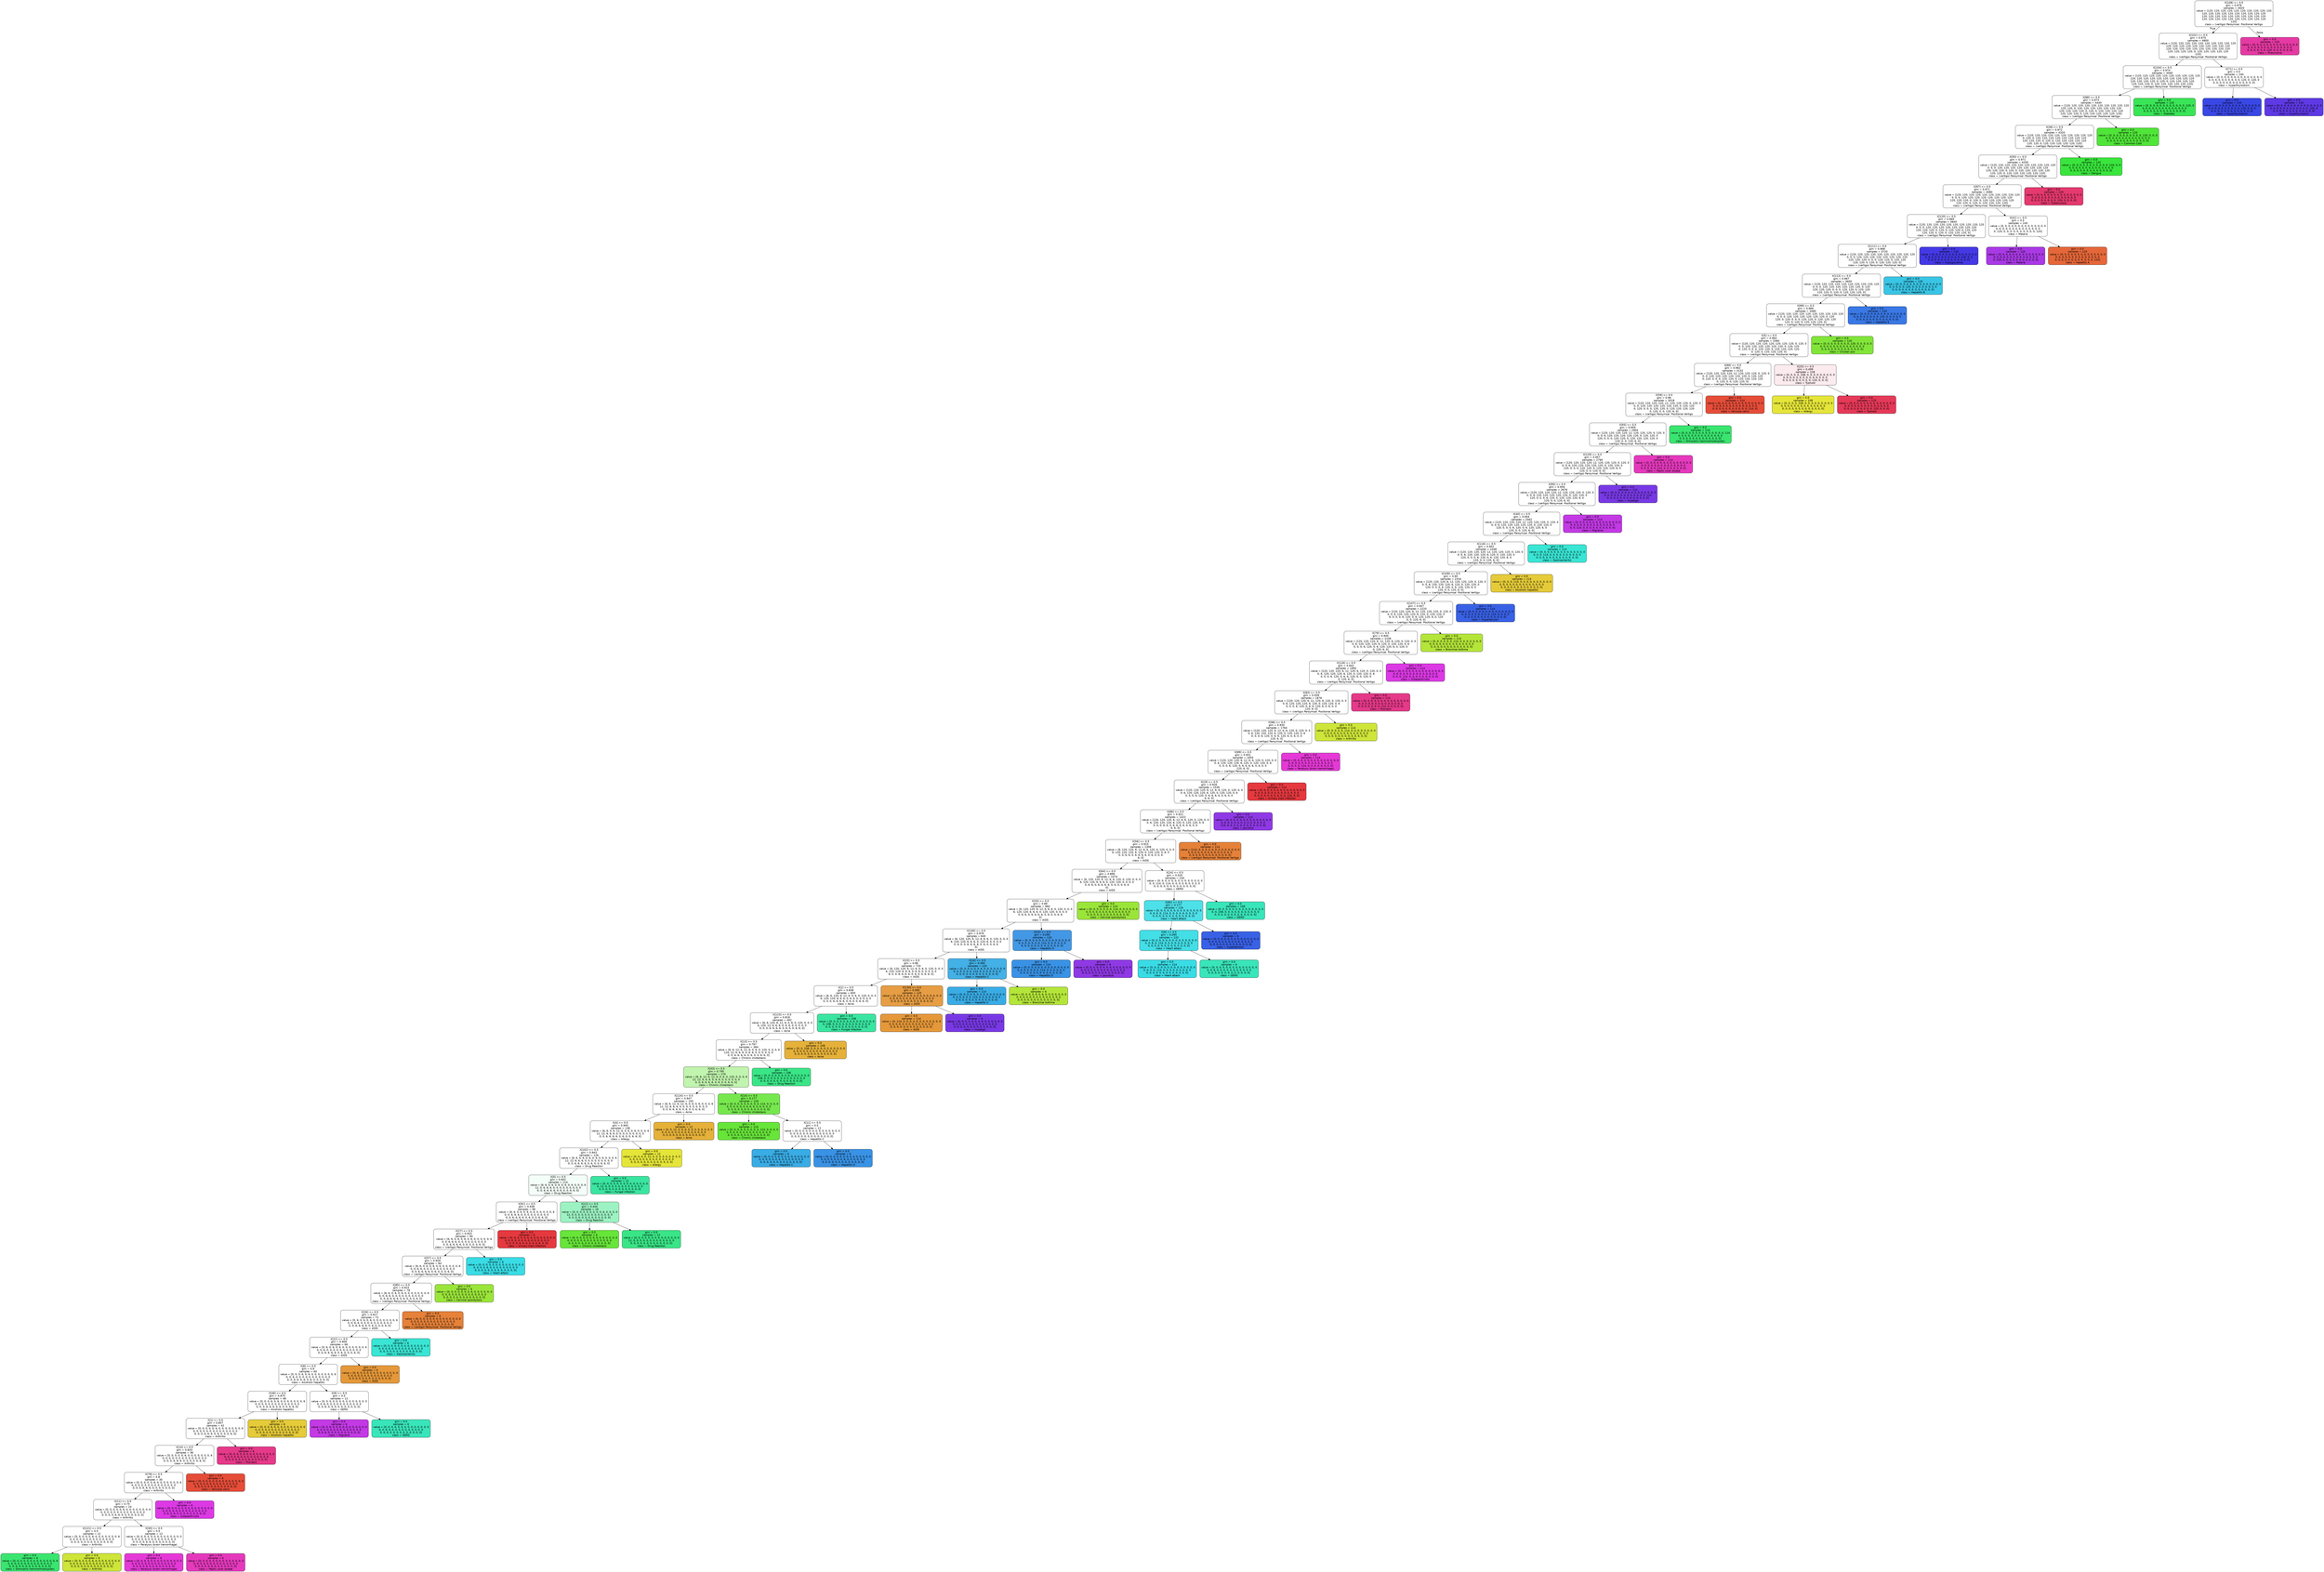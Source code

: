 digraph Tree {
node [shape=box, style="filled, rounded", color="black", fontname=helvetica] ;
edge [fontname=helvetica] ;
0 [label="X[108] <= 0.5\ngini = 0.976\nsamples = 4920\nvalue = [120, 120, 120, 120, 120, 120, 120, 120, 120, 120\n120, 120, 120, 120, 120, 120, 120, 120, 120, 120\n120, 120, 120, 120, 120, 120, 120, 120, 120, 120\n120, 120, 120, 120, 120, 120, 120, 120, 120, 120\n120]\nclass = (vertigo) Paroymsal  Positional Vertigo", fillcolor="#ffffff"] ;
1 [label="X[101] <= 0.5\ngini = 0.975\nsamples = 4800\nvalue = [120, 120, 120, 120, 120, 120, 120, 120, 120, 120\n120, 120, 120, 120, 120, 120, 120, 120, 120, 120\n120, 120, 120, 120, 120, 120, 120, 120, 120, 120\n120, 120, 120, 120, 0, 120, 120, 120, 120, 120\n120]\nclass = (vertigo) Paroymsal  Positional Vertigo", fillcolor="#ffffff"] ;
0 -> 1 [labeldistance=2.5, labelangle=45, headlabel="True"] ;
2 [label="X[104] <= 0.5\ngini = 0.974\nsamples = 4560\nvalue = [120, 120, 120, 120, 120, 120, 120, 120, 120, 120\n120, 120, 120, 120, 120, 120, 120, 120, 120, 120\n120, 120, 120, 120, 0, 120, 0, 120, 120, 120, 120\n120, 120, 120, 0, 120, 120, 120, 120, 120, 120]\nclass = (vertigo) Paroymsal  Positional Vertigo", fillcolor="#ffffff"] ;
1 -> 2 ;
3 [label="X[88] <= 0.5\ngini = 0.973\nsamples = 4440\nvalue = [120, 120, 120, 120, 120, 120, 120, 120, 120, 120\n120, 120, 0, 120, 120, 120, 120, 120, 120, 120\n120, 120, 120, 120, 0, 120, 0, 120, 120, 120, 120\n120, 120, 120, 0, 120, 120, 120, 120, 120, 120]\nclass = (vertigo) Paroymsal  Positional Vertigo", fillcolor="#ffffff"] ;
2 -> 3 ;
4 [label="X[36] <= 0.5\ngini = 0.972\nsamples = 4320\nvalue = [120, 120, 120, 120, 120, 120, 120, 120, 120, 120\n0, 120, 0, 120, 120, 120, 120, 120, 120, 120, 120\n120, 120, 120, 0, 120, 0, 120, 120, 120, 120, 120\n120, 120, 0, 120, 120, 120, 120, 120, 120]\nclass = (vertigo) Paroymsal  Positional Vertigo", fillcolor="#ffffff"] ;
3 -> 4 ;
5 [label="X[50] <= 0.5\ngini = 0.971\nsamples = 4200\nvalue = [120, 120, 120, 120, 120, 120, 120, 120, 120, 120\n0, 0, 0, 120, 120, 120, 120, 120, 120, 120, 120\n120, 120, 120, 0, 120, 0, 120, 120, 120, 120, 120\n120, 120, 0, 120, 120, 120, 120, 120, 120]\nclass = (vertigo) Paroymsal  Positional Vertigo", fillcolor="#ffffff"] ;
4 -> 5 ;
6 [label="X[97] <= 0.5\ngini = 0.971\nsamples = 4080\nvalue = [120, 120, 120, 120, 120, 120, 120, 120, 120, 120\n0, 0, 0, 120, 120, 120, 120, 120, 120, 120, 120\n120, 120, 120, 0, 120, 0, 120, 120, 120, 120, 120\n120, 120, 0, 120, 0, 120, 120, 120, 120]\nclass = (vertigo) Paroymsal  Positional Vertigo", fillcolor="#ffffff"] ;
5 -> 6 ;
7 [label="X[120] <= 0.5\ngini = 0.969\nsamples = 3840\nvalue = [120, 120, 120, 120, 120, 120, 120, 120, 120, 120\n0, 0, 0, 120, 120, 120, 120, 120, 120, 120, 120\n120, 120, 120, 0, 120, 0, 120, 120, 0, 120, 120\n120, 120, 0, 120, 0, 120, 120, 120, 0]\nclass = (vertigo) Paroymsal  Positional Vertigo", fillcolor="#ffffff"] ;
6 -> 7 ;
8 [label="X[111] <= 0.5\ngini = 0.968\nsamples = 3720\nvalue = [120, 120, 120, 120, 120, 120, 120, 120, 120, 120\n0, 0, 0, 120, 120, 120, 120, 120, 120, 120, 120\n120, 120, 120, 0, 0, 0, 120, 120, 0, 120, 120\n120, 120, 0, 120, 0, 120, 120, 120, 0]\nclass = (vertigo) Paroymsal  Positional Vertigo", fillcolor="#ffffff"] ;
7 -> 8 ;
9 [label="X[113] <= 0.5\ngini = 0.967\nsamples = 3600\nvalue = [120, 120, 120, 120, 120, 120, 120, 120, 120, 120\n0, 0, 0, 120, 120, 120, 120, 120, 120, 0, 120\n120, 120, 120, 0, 0, 0, 120, 120, 0, 120, 120\n120, 120, 0, 120, 0, 120, 120, 120, 0]\nclass = (vertigo) Paroymsal  Positional Vertigo", fillcolor="#ffffff"] ;
8 -> 9 ;
10 [label="X[99] <= 0.5\ngini = 0.966\nsamples = 3480\nvalue = [120, 120, 120, 120, 120, 120, 120, 120, 120, 120\n0, 0, 0, 120, 120, 120, 120, 120, 120, 0, 120\n120, 0, 120, 0, 0, 0, 120, 120, 0, 120, 120, 120\n120, 0, 120, 0, 120, 120, 120, 0]\nclass = (vertigo) Paroymsal  Positional Vertigo", fillcolor="#ffffff"] ;
9 -> 10 ;
11 [label="X[5] <= 0.5\ngini = 0.964\nsamples = 3360\nvalue = [120, 120, 120, 120, 120, 120, 120, 120, 0, 120, 0\n0, 0, 120, 120, 120, 120, 120, 120, 0, 120, 120\n0, 120, 0, 0, 0, 120, 120, 0, 120, 120, 120, 120\n0, 120, 0, 120, 120, 120, 0]\nclass = (vertigo) Paroymsal  Positional Vertigo", fillcolor="#ffffff"] ;
10 -> 11 ;
12 [label="X[66] <= 0.5\ngini = 0.962\nsamples = 3132\nvalue = [120, 120, 120, 120, 12, 120, 120, 120, 0, 120, 0\n0, 0, 120, 120, 120, 120, 120, 120, 0, 120, 120\n0, 120, 0, 0, 0, 120, 120, 0, 120, 120, 120, 120\n0, 120, 0, 0, 120, 120, 0]\nclass = (vertigo) Paroymsal  Positional Vertigo", fillcolor="#ffffff"] ;
11 -> 12 ;
13 [label="X[59] <= 0.5\ngini = 0.96\nsamples = 3018\nvalue = [120, 120, 120, 120, 12, 120, 120, 120, 0, 120, 0\n0, 0, 120, 120, 120, 120, 120, 120, 0, 120, 120\n0, 120, 0, 0, 0, 120, 120, 0, 120, 120, 120, 120\n0, 120, 0, 0, 120, 6, 0]\nclass = (vertigo) Paroymsal  Positional Vertigo", fillcolor="#ffffff"] ;
12 -> 13 ;
14 [label="X[93] <= 0.5\ngini = 0.959\nsamples = 2904\nvalue = [120, 120, 120, 120, 12, 120, 120, 120, 0, 120, 0\n0, 0, 6, 120, 120, 120, 120, 120, 0, 120, 120, 0\n120, 0, 0, 0, 120, 120, 0, 120, 120, 120, 120, 0\n120, 0, 0, 120, 6, 0]\nclass = (vertigo) Paroymsal  Positional Vertigo", fillcolor="#ffffff"] ;
13 -> 14 ;
15 [label="X[129] <= 0.5\ngini = 0.957\nsamples = 2790\nvalue = [120, 120, 120, 120, 12, 120, 120, 120, 0, 120, 0\n0, 0, 6, 120, 120, 120, 120, 120, 0, 120, 120, 0\n120, 0, 0, 0, 120, 120, 0, 120, 120, 120, 6, 0\n120, 0, 0, 120, 6, 0]\nclass = (vertigo) Paroymsal  Positional Vertigo", fillcolor="#ffffff"] ;
14 -> 15 ;
16 [label="X[95] <= 0.5\ngini = 0.956\nsamples = 2676\nvalue = [120, 120, 120, 120, 12, 120, 120, 120, 0, 120, 0\n0, 0, 6, 120, 120, 120, 120, 120, 0, 120, 120, 0\n120, 0, 0, 0, 6, 120, 0, 120, 120, 120, 6, 0\n120, 0, 0, 120, 6, 0]\nclass = (vertigo) Paroymsal  Positional Vertigo", fillcolor="#ffffff"] ;
15 -> 16 ;
17 [label="X[40] <= 0.5\ngini = 0.954\nsamples = 2562\nvalue = [120, 120, 120, 120, 12, 120, 120, 120, 0, 120, 0\n0, 0, 6, 120, 120, 120, 120, 120, 0, 120, 120, 0\n120, 0, 0, 0, 6, 120, 0, 6, 120, 120, 6, 0\n120, 0, 0, 120, 6, 0]\nclass = (vertigo) Paroymsal  Positional Vertigo", fillcolor="#ffffff"] ;
16 -> 17 ;
18 [label="X[116] <= 0.5\ngini = 0.952\nsamples = 2448\nvalue = [120, 120, 120, 120, 12, 120, 120, 120, 0, 120, 0\n0, 0, 6, 120, 120, 120, 6, 120, 0, 120, 120, 0\n120, 0, 0, 0, 6, 120, 0, 6, 120, 120, 6, 0\n120, 0, 0, 120, 6, 0]\nclass = (vertigo) Paroymsal  Positional Vertigo", fillcolor="#ffffff"] ;
17 -> 18 ;
19 [label="X[109] <= 0.5\ngini = 0.95\nsamples = 2334\nvalue = [120, 120, 120, 6, 12, 120, 120, 120, 0, 120, 0\n0, 0, 6, 120, 120, 120, 6, 120, 0, 120, 120, 0\n120, 0, 0, 0, 6, 120, 0, 6, 120, 120, 6, 0\n120, 0, 0, 120, 6, 0]\nclass = (vertigo) Paroymsal  Positional Vertigo", fillcolor="#ffffff"] ;
18 -> 19 ;
20 [label="X[107] <= 0.5\ngini = 0.947\nsamples = 2220\nvalue = [120, 120, 120, 6, 12, 120, 120, 120, 0, 120, 0\n0, 0, 6, 120, 120, 120, 6, 120, 0, 120, 120, 0\n6, 0, 0, 0, 6, 120, 0, 6, 120, 120, 6, 0, 120\n0, 0, 120, 6, 0]\nclass = (vertigo) Paroymsal  Positional Vertigo", fillcolor="#ffffff"] ;
19 -> 20 ;
21 [label="X[79] <= 0.5\ngini = 0.945\nsamples = 2106\nvalue = [120, 120, 120, 6, 12, 120, 6, 120, 0, 120, 0, 0\n0, 6, 120, 120, 120, 6, 120, 0, 120, 120, 0, 6\n0, 0, 0, 6, 120, 0, 6, 120, 120, 6, 0, 120, 0\n0, 120, 6, 0]\nclass = (vertigo) Paroymsal  Positional Vertigo", fillcolor="#ffffff"] ;
20 -> 21 ;
22 [label="X[126] <= 0.5\ngini = 0.942\nsamples = 1992\nvalue = [120, 120, 120, 6, 12, 120, 6, 120, 0, 120, 0, 0\n0, 6, 120, 120, 120, 6, 120, 0, 120, 120, 0, 6\n0, 0, 0, 6, 120, 0, 6, 6, 120, 6, 0, 120, 0\n0, 120, 6, 0]\nclass = (vertigo) Paroymsal  Positional Vertigo", fillcolor="#ffffff"] ;
21 -> 22 ;
23 [label="X[83] <= 0.5\ngini = 0.939\nsamples = 1878\nvalue = [120, 120, 120, 6, 12, 120, 6, 120, 0, 120, 0, 0\n0, 6, 120, 120, 120, 6, 120, 0, 120, 120, 0, 6\n0, 0, 0, 6, 120, 0, 6, 6, 120, 6, 0, 6, 0, 0\n120, 6, 0]\nclass = (vertigo) Paroymsal  Positional Vertigo", fillcolor="#ffffff"] ;
22 -> 23 ;
24 [label="X[98] <= 0.5\ngini = 0.935\nsamples = 1764\nvalue = [120, 120, 120, 6, 12, 6, 6, 120, 0, 120, 0, 0\n0, 6, 120, 120, 120, 6, 120, 0, 120, 120, 0, 6\n0, 0, 0, 6, 120, 0, 6, 6, 120, 6, 0, 6, 0, 0\n120, 6, 0]\nclass = (vertigo) Paroymsal  Positional Vertigo", fillcolor="#ffffff"] ;
23 -> 24 ;
25 [label="X[89] <= 0.5\ngini = 0.931\nsamples = 1650\nvalue = [120, 120, 120, 6, 12, 6, 6, 120, 0, 120, 0, 0\n0, 6, 120, 120, 120, 6, 120, 0, 120, 120, 0, 6\n0, 0, 0, 6, 120, 0, 6, 6, 6, 6, 0, 6, 0, 0\n120, 6, 0]\nclass = (vertigo) Paroymsal  Positional Vertigo", fillcolor="#ffffff"] ;
24 -> 25 ;
26 [label="X[19] <= 0.5\ngini = 0.926\nsamples = 1536\nvalue = [120, 120, 120, 6, 12, 6, 6, 120, 0, 120, 0, 0\n0, 6, 120, 120, 120, 6, 120, 0, 120, 120, 0, 6\n0, 0, 0, 6, 120, 0, 6, 6, 6, 6, 0, 6, 0, 0\n6, 6, 0]\nclass = (vertigo) Paroymsal  Positional Vertigo", fillcolor="#ffffff"] ;
25 -> 26 ;
27 [label="X[86] <= 0.5\ngini = 0.921\nsamples = 1422\nvalue = [120, 120, 120, 6, 12, 6, 6, 120, 0, 120, 0, 0\n0, 6, 120, 120, 120, 6, 120, 0, 120, 120, 0, 6\n0, 0, 0, 6, 6, 0, 6, 6, 6, 6, 0, 6, 0, 0\n6, 6, 0]\nclass = (vertigo) Paroymsal  Positional Vertigo", fillcolor="#ffffff"] ;
26 -> 27 ;
28 [label="X[56] <= 0.5\ngini = 0.915\nsamples = 1308\nvalue = [6, 120, 120, 6, 12, 6, 6, 120, 0, 120, 0, 0, 0\n6, 120, 120, 120, 6, 120, 0, 120, 120, 0, 6, 0\n0, 0, 6, 6, 0, 6, 6, 6, 6, 0, 6, 0, 0, 6\n6, 0]\nclass = AIDS", fillcolor="#ffffff"] ;
27 -> 28 ;
29 [label="X[64] <= 0.5\ngini = 0.899\nsamples = 1074\nvalue = [6, 120, 120, 6, 12, 6, 6, 120, 0, 120, 0, 0, 0\n6, 120, 120, 6, 6, 6, 0, 120, 120, 0, 0, 0, 0\n0, 6, 6, 0, 6, 6, 6, 6, 0, 6, 0, 0, 6, 6\n0]\nclass = AIDS", fillcolor="#ffffff"] ;
28 -> 29 ;
30 [label="X[33] <= 0.5\ngini = 0.89\nsamples = 960\nvalue = [6, 120, 120, 6, 12, 6, 6, 6, 0, 120, 0, 0, 0\n6, 120, 120, 6, 6, 6, 0, 120, 120, 0, 0, 0, 0\n0, 6, 6, 0, 6, 6, 6, 6, 0, 6, 0, 0, 6, 6\n0]\nclass = AIDS", fillcolor="#ffffff"] ;
29 -> 30 ;
31 [label="X[106] <= 0.5\ngini = 0.876\nsamples = 840\nvalue = [6, 120, 120, 6, 12, 6, 6, 6, 0, 120, 0, 0, 0\n6, 120, 120, 6, 6, 6, 0, 120, 6, 0, 0, 0, 0\n0, 6, 0, 0, 6, 6, 6, 6, 0, 6, 0, 0, 6, 6\n0]\nclass = AIDS", fillcolor="#ffffff"] ;
30 -> 31 ;
32 [label="X[25] <= 0.5\ngini = 0.86\nsamples = 720\nvalue = [6, 120, 120, 6, 12, 6, 0, 6, 0, 120, 0, 0, 0\n6, 120, 120, 6, 6, 6, 0, 6, 6, 0, 0, 0, 0, 0\n6, 0, 0, 6, 6, 6, 6, 0, 6, 0, 0, 6, 6, 0]\nclass = AIDS", fillcolor="#ffffff"] ;
31 -> 32 ;
33 [label="X[2] <= 0.5\ngini = 0.838\nsamples = 600\nvalue = [6, 6, 120, 6, 12, 6, 0, 6, 0, 120, 0, 0, 0\n6, 120, 120, 6, 6, 6, 0, 6, 6, 0, 0, 0, 0, 0\n0, 0, 0, 6, 6, 6, 6, 0, 6, 0, 0, 6, 6, 0]\nclass = Acne", fillcolor="#ffffff"] ;
32 -> 33 ;
34 [label="X[123] <= 0.5\ngini = 0.818\nsamples = 492\nvalue = [6, 6, 120, 6, 12, 6, 0, 6, 0, 120, 0, 0, 0\n6, 120, 12, 6, 6, 6, 0, 6, 6, 0, 0, 0, 0, 0\n0, 0, 0, 6, 6, 6, 6, 0, 6, 0, 0, 6, 6, 0]\nclass = Acne", fillcolor="#ffffff"] ;
33 -> 34 ;
35 [label="X[13] <= 0.5\ngini = 0.797\nsamples = 384\nvalue = [6, 6, 12, 6, 12, 6, 0, 6, 0, 120, 0, 0, 0, 6\n120, 12, 6, 6, 6, 0, 6, 6, 0, 0, 0, 0, 0, 0\n0, 0, 6, 6, 6, 6, 0, 6, 0, 0, 6, 6, 0]\nclass = Chronic cholestasis", fillcolor="#ffffff"] ;
34 -> 35 ;
36 [label="X[43] <= 0.5\ngini = 0.795\nsamples = 276\nvalue = [6, 6, 12, 6, 12, 6, 0, 6, 0, 120, 0, 0, 0, 6\n12, 12, 6, 6, 6, 0, 6, 6, 0, 0, 0, 0, 0, 0\n0, 0, 6, 6, 6, 6, 0, 6, 0, 0, 6, 6, 0]\nclass = Chronic cholestasis", fillcolor="#c1f4ae"] ;
35 -> 36 ;
37 [label="X[124] <= 0.5\ngini = 0.947\nsamples = 150\nvalue = [6, 6, 12, 6, 12, 6, 0, 6, 0, 6, 0, 0, 0, 6\n12, 12, 6, 6, 6, 0, 0, 0, 0, 0, 0, 0, 0, 0\n0, 0, 6, 6, 6, 6, 0, 6, 0, 0, 6, 6, 0]\nclass = Acne", fillcolor="#ffffff"] ;
36 -> 37 ;
38 [label="X[4] <= 0.5\ngini = 0.945\nsamples = 138\nvalue = [6, 6, 0, 6, 12, 6, 0, 6, 0, 6, 0, 0, 0, 6\n12, 12, 6, 6, 6, 0, 0, 0, 0, 0, 0, 0, 0, 0\n0, 0, 6, 6, 6, 6, 0, 6, 0, 0, 6, 6, 0]\nclass = Allergy", fillcolor="#ffffff"] ;
37 -> 38 ;
39 [label="X[102] <= 0.5\ngini = 0.943\nsamples = 126\nvalue = [6, 6, 0, 6, 0, 6, 0, 6, 0, 6, 0, 0, 0, 6\n12, 12, 6, 6, 6, 0, 0, 0, 0, 0, 0, 0, 0, 0\n0, 0, 6, 6, 6, 6, 0, 6, 0, 0, 6, 6, 0]\nclass = Drug Reaction", fillcolor="#ffffff"] ;
38 -> 39 ;
40 [label="X[0] <= 0.5\ngini = 0.942\nsamples = 114\nvalue = [6, 6, 0, 6, 0, 6, 0, 6, 0, 6, 0, 0, 0, 6\n12, 0, 6, 6, 6, 0, 0, 0, 0, 0, 0, 0, 0, 0\n0, 0, 6, 6, 6, 6, 0, 6, 0, 0, 6, 6, 0]\nclass = Drug Reaction", fillcolor="#f4fef8"] ;
39 -> 40 ;
41 [label="X[91] <= 0.5\ngini = 0.938\nsamples = 96\nvalue = [6, 6, 0, 6, 0, 6, 0, 6, 0, 0, 0, 0, 0, 6\n0, 0, 6, 6, 6, 0, 0, 0, 0, 0, 0, 0, 0, 0\n0, 0, 6, 6, 6, 6, 0, 6, 0, 0, 6, 6, 0]\nclass = (vertigo) Paroymsal  Positional Vertigo", fillcolor="#ffffff"] ;
40 -> 41 ;
42 [label="X[27] <= 0.5\ngini = 0.933\nsamples = 90\nvalue = [6, 6, 0, 6, 0, 6, 0, 6, 0, 0, 0, 0, 0, 6\n0, 0, 6, 6, 6, 0, 0, 0, 0, 0, 0, 0, 0, 0\n0, 0, 6, 6, 6, 6, 0, 6, 0, 0, 0, 6, 0]\nclass = (vertigo) Paroymsal  Positional Vertigo", fillcolor="#ffffff"] ;
41 -> 42 ;
43 [label="X[57] <= 0.5\ngini = 0.929\nsamples = 84\nvalue = [6, 6, 0, 6, 0, 6, 0, 6, 0, 0, 0, 0, 0, 6\n0, 0, 6, 6, 0, 0, 0, 0, 0, 0, 0, 0, 0, 0\n0, 0, 6, 6, 6, 6, 0, 6, 0, 0, 0, 6, 0]\nclass = (vertigo) Paroymsal  Positional Vertigo", fillcolor="#ffffff"] ;
42 -> 43 ;
44 [label="X[85] <= 0.5\ngini = 0.923\nsamples = 78\nvalue = [6, 6, 0, 6, 0, 6, 0, 0, 0, 0, 0, 0, 0, 6\n0, 0, 6, 6, 0, 0, 0, 0, 0, 0, 0, 0, 0, 0\n0, 0, 6, 6, 6, 6, 0, 6, 0, 0, 0, 6, 0]\nclass = (vertigo) Paroymsal  Positional Vertigo", fillcolor="#ffffff"] ;
43 -> 44 ;
45 [label="X[26] <= 0.5\ngini = 0.917\nsamples = 72\nvalue = [0, 6, 0, 6, 0, 6, 0, 0, 0, 0, 0, 0, 0, 6\n0, 0, 6, 6, 0, 0, 0, 0, 0, 0, 0, 0, 0, 0\n0, 0, 6, 6, 6, 6, 0, 6, 0, 0, 0, 6, 0]\nclass = AIDS", fillcolor="#ffffff"] ;
44 -> 45 ;
46 [label="X[22] <= 0.5\ngini = 0.909\nsamples = 66\nvalue = [0, 6, 0, 6, 0, 6, 0, 0, 0, 0, 0, 0, 0, 6\n0, 0, 6, 0, 0, 0, 0, 0, 0, 0, 0, 0, 0, 0\n0, 0, 6, 6, 6, 6, 0, 6, 0, 0, 0, 6, 0]\nclass = AIDS", fillcolor="#ffffff"] ;
45 -> 46 ;
47 [label="X[8] <= 0.5\ngini = 0.9\nsamples = 60\nvalue = [0, 0, 0, 6, 0, 6, 0, 0, 0, 0, 0, 0, 0, 6\n0, 0, 6, 0, 0, 0, 0, 0, 0, 0, 0, 0, 0, 0\n0, 0, 6, 6, 6, 6, 0, 6, 0, 0, 0, 6, 0]\nclass = Alcoholic hepatitis", fillcolor="#ffffff"] ;
46 -> 47 ;
48 [label="X[46] <= 0.5\ngini = 0.875\nsamples = 48\nvalue = [0, 0, 0, 6, 0, 6, 0, 0, 0, 0, 0, 0, 0, 6\n0, 0, 0, 0, 0, 0, 0, 0, 0, 0, 0, 0, 0, 0\n0, 0, 0, 6, 6, 6, 0, 6, 0, 0, 0, 6, 0]\nclass = Alcoholic hepatitis", fillcolor="#ffffff"] ;
47 -> 48 ;
49 [label="X[1] <= 0.5\ngini = 0.857\nsamples = 42\nvalue = [0, 0, 0, 0, 0, 6, 0, 0, 0, 0, 0, 0, 0, 6\n0, 0, 0, 0, 0, 0, 0, 0, 0, 0, 0, 0, 0, 0\n0, 0, 0, 6, 6, 6, 0, 6, 0, 0, 0, 6, 0]\nclass = Arthritis", fillcolor="#ffffff"] ;
48 -> 49 ;
50 [label="X[14] <= 0.5\ngini = 0.833\nsamples = 36\nvalue = [0, 0, 0, 0, 0, 6, 0, 0, 0, 0, 0, 0, 0, 6\n0, 0, 0, 0, 0, 0, 0, 0, 0, 0, 0, 0, 0, 0\n0, 0, 0, 6, 6, 6, 0, 0, 0, 0, 0, 6, 0]\nclass = Arthritis", fillcolor="#ffffff"] ;
49 -> 50 ;
51 [label="X[78] <= 0.5\ngini = 0.8\nsamples = 30\nvalue = [0, 0, 0, 0, 0, 6, 0, 0, 0, 0, 0, 0, 0, 6\n0, 0, 0, 0, 0, 0, 0, 0, 0, 0, 0, 0, 0, 0\n0, 0, 0, 6, 6, 6, 0, 0, 0, 0, 0, 0, 0]\nclass = Arthritis", fillcolor="#ffffff"] ;
50 -> 51 ;
52 [label="X[11] <= 0.5\ngini = 0.75\nsamples = 24\nvalue = [0, 0, 0, 0, 0, 6, 0, 0, 0, 0, 0, 0, 0, 6\n0, 0, 0, 0, 0, 0, 0, 0, 0, 0, 0, 0, 0, 0\n0, 0, 0, 0, 6, 6, 0, 0, 0, 0, 0, 0, 0]\nclass = Arthritis", fillcolor="#ffffff"] ;
51 -> 52 ;
53 [label="X[121] <= 0.5\ngini = 0.5\nsamples = 12\nvalue = [0, 0, 0, 0, 0, 6, 0, 0, 0, 0, 0, 0, 0, 6\n0, 0, 0, 0, 0, 0, 0, 0, 0, 0, 0, 0, 0, 0\n0, 0, 0, 0, 0, 0, 0, 0, 0, 0, 0, 0, 0]\nclass = Arthritis", fillcolor="#ffffff"] ;
52 -> 53 ;
54 [label="gini = 0.0\nsamples = 6\nvalue = [0, 0, 0, 0, 0, 0, 0, 0, 0, 0, 0, 0, 0, 6\n0, 0, 0, 0, 0, 0, 0, 0, 0, 0, 0, 0, 0, 0\n0, 0, 0, 0, 0, 0, 0, 0, 0, 0, 0, 0, 0]\nclass = Dimorphic hemmorhoids(piles)", fillcolor="#39e56f"] ;
53 -> 54 ;
55 [label="gini = 0.0\nsamples = 6\nvalue = [0, 0, 0, 0, 0, 6, 0, 0, 0, 0, 0, 0, 0, 0\n0, 0, 0, 0, 0, 0, 0, 0, 0, 0, 0, 0, 0, 0\n0, 0, 0, 0, 0, 0, 0, 0, 0, 0, 0, 0, 0]\nclass = Arthritis", fillcolor="#cee539"] ;
53 -> 55 ;
56 [label="X[30] <= 0.5\ngini = 0.5\nsamples = 12\nvalue = [0, 0, 0, 0, 0, 0, 0, 0, 0, 0, 0, 0, 0, 0\n0, 0, 0, 0, 0, 0, 0, 0, 0, 0, 0, 0, 0, 0\n0, 0, 0, 0, 6, 6, 0, 0, 0, 0, 0, 0, 0]\nclass = Paralysis (brain hemorrhage)", fillcolor="#ffffff"] ;
52 -> 56 ;
57 [label="gini = 0.0\nsamples = 6\nvalue = [0, 0, 0, 0, 0, 0, 0, 0, 0, 0, 0, 0, 0, 0\n0, 0, 0, 0, 0, 0, 0, 0, 0, 0, 0, 0, 0, 0\n0, 0, 0, 0, 6, 0, 0, 0, 0, 0, 0, 0, 0]\nclass = Paralysis (brain hemorrhage)", fillcolor="#e539d7"] ;
56 -> 57 ;
58 [label="gini = 0.0\nsamples = 6\nvalue = [0, 0, 0, 0, 0, 0, 0, 0, 0, 0, 0, 0, 0, 0\n0, 0, 0, 0, 0, 0, 0, 0, 0, 0, 0, 0, 0, 0\n0, 0, 0, 0, 0, 6, 0, 0, 0, 0, 0, 0, 0]\nclass = Peptic ulcer diseae", fillcolor="#e539bd"] ;
56 -> 58 ;
59 [label="gini = 0.0\nsamples = 6\nvalue = [0, 0, 0, 0, 0, 0, 0, 0, 0, 0, 0, 0, 0, 0\n0, 0, 0, 0, 0, 0, 0, 0, 0, 0, 0, 0, 0, 0\n0, 0, 0, 6, 0, 0, 0, 0, 0, 0, 0, 0, 0]\nclass = Osteoarthristis", fillcolor="#dc39e5"] ;
51 -> 59 ;
60 [label="gini = 0.0\nsamples = 6\nvalue = [0, 0, 0, 0, 0, 0, 0, 0, 0, 0, 0, 0, 0, 0\n0, 0, 0, 0, 0, 0, 0, 0, 0, 0, 0, 0, 0, 0\n0, 0, 0, 0, 0, 0, 0, 0, 0, 0, 0, 6, 0]\nclass = Varicose veins", fillcolor="#e54d39"] ;
50 -> 60 ;
61 [label="gini = 0.0\nsamples = 6\nvalue = [0, 0, 0, 0, 0, 0, 0, 0, 0, 0, 0, 0, 0, 0\n0, 0, 0, 0, 0, 0, 0, 0, 0, 0, 0, 0, 0, 0\n0, 0, 0, 0, 0, 0, 0, 6, 0, 0, 0, 0, 0]\nclass = Psoriasis", fillcolor="#e53989"] ;
49 -> 61 ;
62 [label="gini = 0.0\nsamples = 6\nvalue = [0, 0, 0, 6, 0, 0, 0, 0, 0, 0, 0, 0, 0, 0\n0, 0, 0, 0, 0, 0, 0, 0, 0, 0, 0, 0, 0, 0\n0, 0, 0, 0, 0, 0, 0, 0, 0, 0, 0, 0, 0]\nclass = Alcoholic hepatitis", fillcolor="#e5cb39"] ;
48 -> 62 ;
63 [label="X[9] <= 0.5\ngini = 0.5\nsamples = 12\nvalue = [0, 0, 0, 0, 0, 0, 0, 0, 0, 0, 0, 0, 0, 0\n0, 0, 6, 0, 0, 0, 0, 0, 0, 0, 0, 0, 0, 0\n0, 0, 6, 0, 0, 0, 0, 0, 0, 0, 0, 0, 0]\nclass = GERD", fillcolor="#ffffff"] ;
47 -> 63 ;
64 [label="gini = 0.0\nsamples = 6\nvalue = [0, 0, 0, 0, 0, 0, 0, 0, 0, 0, 0, 0, 0, 0\n0, 0, 0, 0, 0, 0, 0, 0, 0, 0, 0, 0, 0, 0\n0, 0, 6, 0, 0, 0, 0, 0, 0, 0, 0, 0, 0]\nclass = Migraine", fillcolor="#c339e5"] ;
63 -> 64 ;
65 [label="gini = 0.0\nsamples = 6\nvalue = [0, 0, 0, 0, 0, 0, 0, 0, 0, 0, 0, 0, 0, 0\n0, 0, 6, 0, 0, 0, 0, 0, 0, 0, 0, 0, 0, 0\n0, 0, 0, 0, 0, 0, 0, 0, 0, 0, 0, 0, 0]\nclass = GERD", fillcolor="#39e5ba"] ;
63 -> 65 ;
66 [label="gini = 0.0\nsamples = 6\nvalue = [0, 6, 0, 0, 0, 0, 0, 0, 0, 0, 0, 0, 0, 0\n0, 0, 0, 0, 0, 0, 0, 0, 0, 0, 0, 0, 0, 0\n0, 0, 0, 0, 0, 0, 0, 0, 0, 0, 0, 0, 0]\nclass = AIDS", fillcolor="#e59839"] ;
46 -> 66 ;
67 [label="gini = 0.0\nsamples = 6\nvalue = [0, 0, 0, 0, 0, 0, 0, 0, 0, 0, 0, 0, 0, 0\n0, 0, 0, 6, 0, 0, 0, 0, 0, 0, 0, 0, 0, 0\n0, 0, 0, 0, 0, 0, 0, 0, 0, 0, 0, 0, 0]\nclass = Gastroenteritis", fillcolor="#39e5d4"] ;
45 -> 67 ;
68 [label="gini = 0.0\nsamples = 6\nvalue = [6, 0, 0, 0, 0, 0, 0, 0, 0, 0, 0, 0, 0, 0\n0, 0, 0, 0, 0, 0, 0, 0, 0, 0, 0, 0, 0, 0\n0, 0, 0, 0, 0, 0, 0, 0, 0, 0, 0, 0, 0]\nclass = (vertigo) Paroymsal  Positional Vertigo", fillcolor="#e58139"] ;
44 -> 68 ;
69 [label="gini = 0.0\nsamples = 6\nvalue = [0, 0, 0, 0, 0, 0, 0, 6, 0, 0, 0, 0, 0, 0\n0, 0, 0, 0, 0, 0, 0, 0, 0, 0, 0, 0, 0, 0\n0, 0, 0, 0, 0, 0, 0, 0, 0, 0, 0, 0, 0]\nclass = Cervical spondylosis", fillcolor="#9ae539"] ;
43 -> 69 ;
70 [label="gini = 0.0\nsamples = 6\nvalue = [0, 0, 0, 0, 0, 0, 0, 0, 0, 0, 0, 0, 0, 0\n0, 0, 0, 0, 6, 0, 0, 0, 0, 0, 0, 0, 0, 0\n0, 0, 0, 0, 0, 0, 0, 0, 0, 0, 0, 0, 0]\nclass = Heart attack", fillcolor="#39dce5"] ;
42 -> 70 ;
71 [label="gini = 0.0\nsamples = 6\nvalue = [0, 0, 0, 0, 0, 0, 0, 0, 0, 0, 0, 0, 0, 0\n0, 0, 0, 0, 0, 0, 0, 0, 0, 0, 0, 0, 0, 0\n0, 0, 0, 0, 0, 0, 0, 0, 0, 0, 6, 0, 0]\nclass = Urinary tract infection", fillcolor="#e5393f"] ;
41 -> 71 ;
72 [label="X[12] <= 0.5\ngini = 0.444\nsamples = 18\nvalue = [0, 0, 0, 0, 0, 0, 0, 0, 0, 6, 0, 0, 0, 0\n12, 0, 0, 0, 0, 0, 0, 0, 0, 0, 0, 0, 0, 0\n0, 0, 0, 0, 0, 0, 0, 0, 0, 0, 0, 0, 0]\nclass = Drug Reaction", fillcolor="#9cf2c2"] ;
40 -> 72 ;
73 [label="gini = 0.0\nsamples = 6\nvalue = [0, 0, 0, 0, 0, 0, 0, 0, 0, 6, 0, 0, 0, 0\n0, 0, 0, 0, 0, 0, 0, 0, 0, 0, 0, 0, 0, 0\n0, 0, 0, 0, 0, 0, 0, 0, 0, 0, 0, 0, 0]\nclass = Chronic cholestasis", fillcolor="#67e539"] ;
72 -> 73 ;
74 [label="gini = 0.0\nsamples = 12\nvalue = [0, 0, 0, 0, 0, 0, 0, 0, 0, 0, 0, 0, 0, 0\n12, 0, 0, 0, 0, 0, 0, 0, 0, 0, 0, 0, 0, 0\n0, 0, 0, 0, 0, 0, 0, 0, 0, 0, 0, 0, 0]\nclass = Drug Reaction", fillcolor="#39e586"] ;
72 -> 74 ;
75 [label="gini = 0.0\nsamples = 12\nvalue = [0, 0, 0, 0, 0, 0, 0, 0, 0, 0, 0, 0, 0, 0\n0, 12, 0, 0, 0, 0, 0, 0, 0, 0, 0, 0, 0, 0\n0, 0, 0, 0, 0, 0, 0, 0, 0, 0, 0, 0, 0]\nclass = Fungal infection", fillcolor="#39e5a0"] ;
39 -> 75 ;
76 [label="gini = 0.0\nsamples = 12\nvalue = [0, 0, 0, 0, 12, 0, 0, 0, 0, 0, 0, 0, 0, 0\n0, 0, 0, 0, 0, 0, 0, 0, 0, 0, 0, 0, 0, 0\n0, 0, 0, 0, 0, 0, 0, 0, 0, 0, 0, 0, 0]\nclass = Allergy", fillcolor="#e5e539"] ;
38 -> 76 ;
77 [label="gini = 0.0\nsamples = 12\nvalue = [0, 0, 12, 0, 0, 0, 0, 0, 0, 0, 0, 0, 0, 0\n0, 0, 0, 0, 0, 0, 0, 0, 0, 0, 0, 0, 0, 0\n0, 0, 0, 0, 0, 0, 0, 0, 0, 0, 0, 0, 0]\nclass = Acne", fillcolor="#e5b139"] ;
37 -> 77 ;
78 [label="X[14] <= 0.5\ngini = 0.177\nsamples = 126\nvalue = [0, 0, 0, 0, 0, 0, 0, 0, 0, 114, 0, 0, 0, 0\n0, 0, 0, 0, 0, 0, 6, 6, 0, 0, 0, 0, 0, 0\n0, 0, 0, 0, 0, 0, 0, 0, 0, 0, 0, 0, 0]\nclass = Chronic cholestasis", fillcolor="#76e84d"] ;
36 -> 78 ;
79 [label="gini = 0.0\nsamples = 114\nvalue = [0, 0, 0, 0, 0, 0, 0, 0, 0, 114, 0, 0, 0, 0\n0, 0, 0, 0, 0, 0, 0, 0, 0, 0, 0, 0, 0, 0\n0, 0, 0, 0, 0, 0, 0, 0, 0, 0, 0, 0, 0]\nclass = Chronic cholestasis", fillcolor="#67e539"] ;
78 -> 79 ;
80 [label="X[11] <= 0.5\ngini = 0.5\nsamples = 12\nvalue = [0, 0, 0, 0, 0, 0, 0, 0, 0, 0, 0, 0, 0, 0\n0, 0, 0, 0, 0, 0, 6, 6, 0, 0, 0, 0, 0, 0\n0, 0, 0, 0, 0, 0, 0, 0, 0, 0, 0, 0, 0]\nclass = Hepatitis C", fillcolor="#ffffff"] ;
78 -> 80 ;
81 [label="gini = 0.0\nsamples = 6\nvalue = [0, 0, 0, 0, 0, 0, 0, 0, 0, 0, 0, 0, 0, 0\n0, 0, 0, 0, 0, 0, 6, 0, 0, 0, 0, 0, 0, 0\n0, 0, 0, 0, 0, 0, 0, 0, 0, 0, 0, 0, 0]\nclass = Hepatitis C", fillcolor="#39ace5"] ;
80 -> 81 ;
82 [label="gini = 0.0\nsamples = 6\nvalue = [0, 0, 0, 0, 0, 0, 0, 0, 0, 0, 0, 0, 0, 0\n0, 0, 0, 0, 0, 0, 0, 6, 0, 0, 0, 0, 0, 0\n0, 0, 0, 0, 0, 0, 0, 0, 0, 0, 0, 0, 0]\nclass = Hepatitis D", fillcolor="#3992e5"] ;
80 -> 82 ;
83 [label="gini = 0.0\nsamples = 108\nvalue = [0, 0, 0, 0, 0, 0, 0, 0, 0, 0, 0, 0, 0, 0\n108, 0, 0, 0, 0, 0, 0, 0, 0, 0, 0, 0, 0, 0\n0, 0, 0, 0, 0, 0, 0, 0, 0, 0, 0, 0, 0]\nclass = Drug Reaction", fillcolor="#39e586"] ;
35 -> 83 ;
84 [label="gini = 0.0\nsamples = 108\nvalue = [0, 0, 108, 0, 0, 0, 0, 0, 0, 0, 0, 0, 0, 0\n0, 0, 0, 0, 0, 0, 0, 0, 0, 0, 0, 0, 0, 0\n0, 0, 0, 0, 0, 0, 0, 0, 0, 0, 0, 0, 0]\nclass = Acne", fillcolor="#e5b139"] ;
34 -> 84 ;
85 [label="gini = 0.0\nsamples = 108\nvalue = [0, 0, 0, 0, 0, 0, 0, 0, 0, 0, 0, 0, 0, 0\n0, 108, 0, 0, 0, 0, 0, 0, 0, 0, 0, 0, 0, 0\n0, 0, 0, 0, 0, 0, 0, 0, 0, 0, 0, 0, 0]\nclass = Fungal infection", fillcolor="#39e5a0"] ;
33 -> 85 ;
86 [label="X[130] <= 0.5\ngini = 0.095\nsamples = 120\nvalue = [0, 114, 0, 0, 0, 0, 0, 0, 0, 0, 0, 0, 0, 0\n0, 0, 0, 0, 0, 0, 0, 0, 0, 0, 0, 0, 0, 6\n0, 0, 0, 0, 0, 0, 0, 0, 0, 0, 0, 0, 0]\nclass = AIDS", fillcolor="#e69d43"] ;
32 -> 86 ;
87 [label="gini = 0.0\nsamples = 114\nvalue = [0, 114, 0, 0, 0, 0, 0, 0, 0, 0, 0, 0, 0, 0\n0, 0, 0, 0, 0, 0, 0, 0, 0, 0, 0, 0, 0, 0\n0, 0, 0, 0, 0, 0, 0, 0, 0, 0, 0, 0, 0]\nclass = AIDS", fillcolor="#e59839"] ;
86 -> 87 ;
88 [label="gini = 0.0\nsamples = 6\nvalue = [0, 0, 0, 0, 0, 0, 0, 0, 0, 0, 0, 0, 0, 0\n0, 0, 0, 0, 0, 0, 0, 0, 0, 0, 0, 0, 0, 6\n0, 0, 0, 0, 0, 0, 0, 0, 0, 0, 0, 0, 0]\nclass = Impetigo", fillcolor="#7839e5"] ;
86 -> 88 ;
89 [label="X[24] <= 0.5\ngini = 0.095\nsamples = 120\nvalue = [0, 0, 0, 0, 0, 0, 6, 0, 0, 0, 0, 0, 0, 0\n0, 0, 0, 0, 0, 0, 114, 0, 0, 0, 0, 0, 0, 0\n0, 0, 0, 0, 0, 0, 0, 0, 0, 0, 0, 0, 0]\nclass = Hepatitis C", fillcolor="#43b0e6"] ;
31 -> 89 ;
90 [label="gini = 0.0\nsamples = 114\nvalue = [0, 0, 0, 0, 0, 0, 0, 0, 0, 0, 0, 0, 0, 0\n0, 0, 0, 0, 0, 0, 114, 0, 0, 0, 0, 0, 0, 0\n0, 0, 0, 0, 0, 0, 0, 0, 0, 0, 0, 0, 0]\nclass = Hepatitis C", fillcolor="#39ace5"] ;
89 -> 90 ;
91 [label="gini = 0.0\nsamples = 6\nvalue = [0, 0, 0, 0, 0, 0, 6, 0, 0, 0, 0, 0, 0, 0\n0, 0, 0, 0, 0, 0, 0, 0, 0, 0, 0, 0, 0, 0\n0, 0, 0, 0, 0, 0, 0, 0, 0, 0, 0, 0, 0]\nclass = Bronchial Asthma", fillcolor="#b4e539"] ;
89 -> 91 ;
92 [label="X[25] <= 0.5\ngini = 0.095\nsamples = 120\nvalue = [0, 0, 0, 0, 0, 0, 0, 0, 0, 0, 0, 0, 0, 0\n0, 0, 0, 0, 0, 0, 0, 114, 0, 0, 0, 0, 0, 0\n6, 0, 0, 0, 0, 0, 0, 0, 0, 0, 0, 0, 0]\nclass = Hepatitis D", fillcolor="#4398e6"] ;
30 -> 92 ;
93 [label="gini = 0.0\nsamples = 114\nvalue = [0, 0, 0, 0, 0, 0, 0, 0, 0, 0, 0, 0, 0, 0\n0, 0, 0, 0, 0, 0, 0, 114, 0, 0, 0, 0, 0, 0\n0, 0, 0, 0, 0, 0, 0, 0, 0, 0, 0, 0, 0]\nclass = Hepatitis D", fillcolor="#3992e5"] ;
92 -> 93 ;
94 [label="gini = 0.0\nsamples = 6\nvalue = [0, 0, 0, 0, 0, 0, 0, 0, 0, 0, 0, 0, 0, 0\n0, 0, 0, 0, 0, 0, 0, 0, 0, 0, 0, 0, 0, 0\n6, 0, 0, 0, 0, 0, 0, 0, 0, 0, 0, 0, 0]\nclass = Jaundice", fillcolor="#8f39e5"] ;
92 -> 94 ;
95 [label="gini = 0.0\nsamples = 114\nvalue = [0, 0, 0, 0, 0, 0, 0, 114, 0, 0, 0, 0, 0, 0\n0, 0, 0, 0, 0, 0, 0, 0, 0, 0, 0, 0, 0, 0\n0, 0, 0, 0, 0, 0, 0, 0, 0, 0, 0, 0, 0]\nclass = Cervical spondylosis", fillcolor="#9ae539"] ;
29 -> 95 ;
96 [label="X[24] <= 0.5\ngini = 0.525\nsamples = 234\nvalue = [0, 0, 0, 0, 0, 0, 0, 0, 0, 0, 0, 0, 0, 0\n0, 0, 114, 0, 114, 0, 0, 0, 0, 6, 0, 0, 0, 0\n0, 0, 0, 0, 0, 0, 0, 0, 0, 0, 0, 0, 0]\nclass = GERD", fillcolor="#ffffff"] ;
28 -> 96 ;
97 [label="X[85] <= 0.5\ngini = 0.177\nsamples = 126\nvalue = [0, 0, 0, 0, 0, 0, 0, 0, 0, 0, 0, 0, 0, 0\n0, 0, 6, 0, 114, 0, 0, 0, 0, 6, 0, 0, 0, 0\n0, 0, 0, 0, 0, 0, 0, 0, 0, 0, 0, 0, 0]\nclass = Heart attack", fillcolor="#4de0e8"] ;
96 -> 97 ;
98 [label="X[9] <= 0.5\ngini = 0.095\nsamples = 120\nvalue = [0, 0, 0, 0, 0, 0, 0, 0, 0, 0, 0, 0, 0, 0\n0, 0, 6, 0, 114, 0, 0, 0, 0, 0, 0, 0, 0, 0\n0, 0, 0, 0, 0, 0, 0, 0, 0, 0, 0, 0, 0]\nclass = Heart attack", fillcolor="#43dee6"] ;
97 -> 98 ;
99 [label="gini = 0.0\nsamples = 114\nvalue = [0, 0, 0, 0, 0, 0, 0, 0, 0, 0, 0, 0, 0, 0\n0, 0, 0, 0, 114, 0, 0, 0, 0, 0, 0, 0, 0, 0\n0, 0, 0, 0, 0, 0, 0, 0, 0, 0, 0, 0, 0]\nclass = Heart attack", fillcolor="#39dce5"] ;
98 -> 99 ;
100 [label="gini = 0.0\nsamples = 6\nvalue = [0, 0, 0, 0, 0, 0, 0, 0, 0, 0, 0, 0, 0, 0\n0, 0, 6, 0, 0, 0, 0, 0, 0, 0, 0, 0, 0, 0\n0, 0, 0, 0, 0, 0, 0, 0, 0, 0, 0, 0, 0]\nclass = GERD", fillcolor="#39e5ba"] ;
98 -> 100 ;
101 [label="gini = 0.0\nsamples = 6\nvalue = [0, 0, 0, 0, 0, 0, 0, 0, 0, 0, 0, 0, 0, 0\n0, 0, 0, 0, 0, 0, 0, 0, 0, 6, 0, 0, 0, 0\n0, 0, 0, 0, 0, 0, 0, 0, 0, 0, 0, 0, 0]\nclass = Hypertension ", fillcolor="#3961e5"] ;
97 -> 101 ;
102 [label="gini = 0.0\nsamples = 108\nvalue = [0, 0, 0, 0, 0, 0, 0, 0, 0, 0, 0, 0, 0, 0\n0, 0, 108, 0, 0, 0, 0, 0, 0, 0, 0, 0, 0, 0\n0, 0, 0, 0, 0, 0, 0, 0, 0, 0, 0, 0, 0]\nclass = GERD", fillcolor="#39e5ba"] ;
96 -> 102 ;
103 [label="gini = 0.0\nsamples = 114\nvalue = [114, 0, 0, 0, 0, 0, 0, 0, 0, 0, 0, 0, 0, 0\n0, 0, 0, 0, 0, 0, 0, 0, 0, 0, 0, 0, 0, 0\n0, 0, 0, 0, 0, 0, 0, 0, 0, 0, 0, 0, 0]\nclass = (vertigo) Paroymsal  Positional Vertigo", fillcolor="#e58139"] ;
27 -> 103 ;
104 [label="gini = 0.0\nsamples = 114\nvalue = [0, 0, 0, 0, 0, 0, 0, 0, 0, 0, 0, 0, 0, 0\n0, 0, 0, 0, 0, 0, 0, 0, 0, 0, 0, 0, 0, 0\n114, 0, 0, 0, 0, 0, 0, 0, 0, 0, 0, 0, 0]\nclass = Jaundice", fillcolor="#8f39e5"] ;
26 -> 104 ;
105 [label="gini = 0.0\nsamples = 114\nvalue = [0, 0, 0, 0, 0, 0, 0, 0, 0, 0, 0, 0, 0, 0\n0, 0, 0, 0, 0, 0, 0, 0, 0, 0, 0, 0, 0, 0\n0, 0, 0, 0, 0, 0, 0, 0, 0, 0, 114, 0, 0]\nclass = Urinary tract infection", fillcolor="#e5393f"] ;
25 -> 105 ;
106 [label="gini = 0.0\nsamples = 114\nvalue = [0, 0, 0, 0, 0, 0, 0, 0, 0, 0, 0, 0, 0, 0\n0, 0, 0, 0, 0, 0, 0, 0, 0, 0, 0, 0, 0, 0\n0, 0, 0, 0, 114, 0, 0, 0, 0, 0, 0, 0, 0]\nclass = Paralysis (brain hemorrhage)", fillcolor="#e539d7"] ;
24 -> 106 ;
107 [label="gini = 0.0\nsamples = 114\nvalue = [0, 0, 0, 0, 0, 114, 0, 0, 0, 0, 0, 0, 0, 0\n0, 0, 0, 0, 0, 0, 0, 0, 0, 0, 0, 0, 0, 0\n0, 0, 0, 0, 0, 0, 0, 0, 0, 0, 0, 0, 0]\nclass = Arthritis", fillcolor="#cee539"] ;
23 -> 107 ;
108 [label="gini = 0.0\nsamples = 114\nvalue = [0, 0, 0, 0, 0, 0, 0, 0, 0, 0, 0, 0, 0, 0\n0, 0, 0, 0, 0, 0, 0, 0, 0, 0, 0, 0, 0, 0\n0, 0, 0, 0, 0, 0, 0, 114, 0, 0, 0, 0, 0]\nclass = Psoriasis", fillcolor="#e53989"] ;
22 -> 108 ;
109 [label="gini = 0.0\nsamples = 114\nvalue = [0, 0, 0, 0, 0, 0, 0, 0, 0, 0, 0, 0, 0, 0\n0, 0, 0, 0, 0, 0, 0, 0, 0, 0, 0, 0, 0, 0\n0, 0, 0, 114, 0, 0, 0, 0, 0, 0, 0, 0, 0]\nclass = Osteoarthristis", fillcolor="#dc39e5"] ;
21 -> 109 ;
110 [label="gini = 0.0\nsamples = 114\nvalue = [0, 0, 0, 0, 0, 0, 114, 0, 0, 0, 0, 0, 0, 0\n0, 0, 0, 0, 0, 0, 0, 0, 0, 0, 0, 0, 0, 0\n0, 0, 0, 0, 0, 0, 0, 0, 0, 0, 0, 0, 0]\nclass = Bronchial Asthma", fillcolor="#b4e539"] ;
20 -> 110 ;
111 [label="gini = 0.0\nsamples = 114\nvalue = [0, 0, 0, 0, 0, 0, 0, 0, 0, 0, 0, 0, 0, 0\n0, 0, 0, 0, 0, 0, 0, 0, 0, 114, 0, 0, 0, 0\n0, 0, 0, 0, 0, 0, 0, 0, 0, 0, 0, 0, 0]\nclass = Hypertension ", fillcolor="#3961e5"] ;
19 -> 111 ;
112 [label="gini = 0.0\nsamples = 114\nvalue = [0, 0, 0, 114, 0, 0, 0, 0, 0, 0, 0, 0, 0, 0\n0, 0, 0, 0, 0, 0, 0, 0, 0, 0, 0, 0, 0, 0\n0, 0, 0, 0, 0, 0, 0, 0, 0, 0, 0, 0, 0]\nclass = Alcoholic hepatitis", fillcolor="#e5cb39"] ;
18 -> 112 ;
113 [label="gini = 0.0\nsamples = 114\nvalue = [0, 0, 0, 0, 0, 0, 0, 0, 0, 0, 0, 0, 0, 0\n0, 0, 0, 114, 0, 0, 0, 0, 0, 0, 0, 0, 0, 0\n0, 0, 0, 0, 0, 0, 0, 0, 0, 0, 0, 0, 0]\nclass = Gastroenteritis", fillcolor="#39e5d4"] ;
17 -> 113 ;
114 [label="gini = 0.0\nsamples = 114\nvalue = [0, 0, 0, 0, 0, 0, 0, 0, 0, 0, 0, 0, 0, 0\n0, 0, 0, 0, 0, 0, 0, 0, 0, 0, 0, 0, 0, 0\n0, 0, 114, 0, 0, 0, 0, 0, 0, 0, 0, 0, 0]\nclass = Migraine", fillcolor="#c339e5"] ;
16 -> 114 ;
115 [label="gini = 0.0\nsamples = 114\nvalue = [0, 0, 0, 0, 0, 0, 0, 0, 0, 0, 0, 0, 0, 0\n0, 0, 0, 0, 0, 0, 0, 0, 0, 0, 0, 0, 0, 114\n0, 0, 0, 0, 0, 0, 0, 0, 0, 0, 0, 0, 0]\nclass = Impetigo", fillcolor="#7839e5"] ;
15 -> 115 ;
116 [label="gini = 0.0\nsamples = 114\nvalue = [0, 0, 0, 0, 0, 0, 0, 0, 0, 0, 0, 0, 0, 0\n0, 0, 0, 0, 0, 0, 0, 0, 0, 0, 0, 0, 0, 0\n0, 0, 0, 0, 0, 114, 0, 0, 0, 0, 0, 0, 0]\nclass = Peptic ulcer diseae", fillcolor="#e539bd"] ;
14 -> 116 ;
117 [label="gini = 0.0\nsamples = 114\nvalue = [0, 0, 0, 0, 0, 0, 0, 0, 0, 0, 0, 0, 0, 114\n0, 0, 0, 0, 0, 0, 0, 0, 0, 0, 0, 0, 0, 0\n0, 0, 0, 0, 0, 0, 0, 0, 0, 0, 0, 0, 0]\nclass = Dimorphic hemmorhoids(piles)", fillcolor="#39e56f"] ;
13 -> 117 ;
118 [label="gini = 0.0\nsamples = 114\nvalue = [0, 0, 0, 0, 0, 0, 0, 0, 0, 0, 0, 0, 0, 0\n0, 0, 0, 0, 0, 0, 0, 0, 0, 0, 0, 0, 0, 0\n0, 0, 0, 0, 0, 0, 0, 0, 0, 0, 0, 114, 0]\nclass = Varicose veins", fillcolor="#e54d39"] ;
12 -> 118 ;
119 [label="X[25] <= 0.5\ngini = 0.499\nsamples = 228\nvalue = [0, 0, 0, 0, 108, 0, 0, 0, 0, 0, 0, 0, 0, 0\n0, 0, 0, 0, 0, 0, 0, 0, 0, 0, 0, 0, 0, 0\n0, 0, 0, 0, 0, 0, 0, 0, 0, 120, 0, 0, 0]\nclass = Typhoid", fillcolor="#fcebee"] ;
11 -> 119 ;
120 [label="gini = 0.0\nsamples = 108\nvalue = [0, 0, 0, 0, 108, 0, 0, 0, 0, 0, 0, 0, 0, 0\n0, 0, 0, 0, 0, 0, 0, 0, 0, 0, 0, 0, 0, 0\n0, 0, 0, 0, 0, 0, 0, 0, 0, 0, 0, 0, 0]\nclass = Allergy", fillcolor="#e5e539"] ;
119 -> 120 ;
121 [label="gini = 0.0\nsamples = 120\nvalue = [0, 0, 0, 0, 0, 0, 0, 0, 0, 0, 0, 0, 0, 0\n0, 0, 0, 0, 0, 0, 0, 0, 0, 0, 0, 0, 0, 0\n0, 0, 0, 0, 0, 0, 0, 0, 0, 120, 0, 0, 0]\nclass = Typhoid", fillcolor="#e53958"] ;
119 -> 121 ;
122 [label="gini = 0.0\nsamples = 120\nvalue = [0, 0, 0, 0, 0, 0, 0, 0, 120, 0, 0, 0, 0, 0\n0, 0, 0, 0, 0, 0, 0, 0, 0, 0, 0, 0, 0, 0\n0, 0, 0, 0, 0, 0, 0, 0, 0, 0, 0, 0, 0]\nclass = Chicken pox", fillcolor="#81e539"] ;
10 -> 122 ;
123 [label="gini = 0.0\nsamples = 120\nvalue = [0, 0, 0, 0, 0, 0, 0, 0, 0, 0, 0, 0, 0, 0\n0, 0, 0, 0, 0, 0, 0, 0, 120, 0, 0, 0, 0, 0\n0, 0, 0, 0, 0, 0, 0, 0, 0, 0, 0, 0, 0]\nclass = Hepatitis E", fillcolor="#3978e5"] ;
9 -> 123 ;
124 [label="gini = 0.0\nsamples = 120\nvalue = [0, 0, 0, 0, 0, 0, 0, 0, 0, 0, 0, 0, 0, 0\n0, 0, 0, 0, 0, 120, 0, 0, 0, 0, 0, 0, 0, 0\n0, 0, 0, 0, 0, 0, 0, 0, 0, 0, 0, 0, 0]\nclass = Hepatitis B", fillcolor="#39c5e5"] ;
8 -> 124 ;
125 [label="gini = 0.0\nsamples = 120\nvalue = [0, 0, 0, 0, 0, 0, 0, 0, 0, 0, 0, 0, 0, 0\n0, 0, 0, 0, 0, 0, 0, 0, 0, 0, 0, 120, 0, 0\n0, 0, 0, 0, 0, 0, 0, 0, 0, 0, 0, 0, 0]\nclass = Hypoglycemia", fillcolor="#4439e5"] ;
7 -> 125 ;
126 [label="X[41] <= 0.5\ngini = 0.5\nsamples = 240\nvalue = [0, 0, 0, 0, 0, 0, 0, 0, 0, 0, 0, 0, 0, 0\n0, 0, 0, 0, 0, 0, 0, 0, 0, 0, 0, 0, 0, 0\n0, 120, 0, 0, 0, 0, 0, 0, 0, 0, 0, 0, 120]\nclass = Malaria", fillcolor="#ffffff"] ;
6 -> 126 ;
127 [label="gini = 0.0\nsamples = 120\nvalue = [0, 0, 0, 0, 0, 0, 0, 0, 0, 0, 0, 0, 0, 0\n0, 0, 0, 0, 0, 0, 0, 0, 0, 0, 0, 0, 0, 0\n0, 120, 0, 0, 0, 0, 0, 0, 0, 0, 0, 0, 0]\nclass = Malaria", fillcolor="#a939e5"] ;
126 -> 127 ;
128 [label="gini = 0.0\nsamples = 120\nvalue = [0, 0, 0, 0, 0, 0, 0, 0, 0, 0, 0, 0, 0, 0\n0, 0, 0, 0, 0, 0, 0, 0, 0, 0, 0, 0, 0, 0\n0, 0, 0, 0, 0, 0, 0, 0, 0, 0, 0, 0, 120]\nclass = hepatitis A", fillcolor="#e56739"] ;
126 -> 128 ;
129 [label="gini = 0.0\nsamples = 120\nvalue = [0, 0, 0, 0, 0, 0, 0, 0, 0, 0, 0, 0, 0, 0\n0, 0, 0, 0, 0, 0, 0, 0, 0, 0, 0, 0, 0, 0\n0, 0, 0, 0, 0, 0, 0, 0, 120, 0, 0, 0, 0]\nclass = Tuberculosis", fillcolor="#e5396f"] ;
5 -> 129 ;
130 [label="gini = 0.0\nsamples = 120\nvalue = [0, 0, 0, 0, 0, 0, 0, 0, 0, 0, 0, 120, 0, 0\n0, 0, 0, 0, 0, 0, 0, 0, 0, 0, 0, 0, 0, 0\n0, 0, 0, 0, 0, 0, 0, 0, 0, 0, 0, 0, 0]\nclass = Dengue", fillcolor="#39e53c"] ;
4 -> 130 ;
131 [label="gini = 0.0\nsamples = 120\nvalue = [0, 0, 0, 0, 0, 0, 0, 0, 0, 0, 120, 0, 0, 0\n0, 0, 0, 0, 0, 0, 0, 0, 0, 0, 0, 0, 0, 0\n0, 0, 0, 0, 0, 0, 0, 0, 0, 0, 0, 0, 0]\nclass = Common Cold", fillcolor="#50e539"] ;
3 -> 131 ;
132 [label="gini = 0.0\nsamples = 120\nvalue = [0, 0, 0, 0, 0, 0, 0, 0, 0, 0, 0, 0, 120, 0\n0, 0, 0, 0, 0, 0, 0, 0, 0, 0, 0, 0, 0, 0\n0, 0, 0, 0, 0, 0, 0, 0, 0, 0, 0, 0, 0]\nclass = Diabetes ", fillcolor="#39e556"] ;
2 -> 132 ;
133 [label="X[71] <= 0.5\ngini = 0.5\nsamples = 240\nvalue = [0, 0, 0, 0, 0, 0, 0, 0, 0, 0, 0, 0, 0, 0\n0, 0, 0, 0, 0, 0, 0, 0, 0, 0, 120, 0, 120, 0\n0, 0, 0, 0, 0, 0, 0, 0, 0, 0, 0, 0, 0]\nclass = Hyperthyroidism", fillcolor="#ffffff"] ;
1 -> 133 ;
134 [label="gini = 0.0\nsamples = 120\nvalue = [0, 0, 0, 0, 0, 0, 0, 0, 0, 0, 0, 0, 0, 0\n0, 0, 0, 0, 0, 0, 0, 0, 0, 0, 120, 0, 0, 0\n0, 0, 0, 0, 0, 0, 0, 0, 0, 0, 0, 0, 0]\nclass = Hyperthyroidism", fillcolor="#3947e5"] ;
133 -> 134 ;
135 [label="gini = 0.0\nsamples = 120\nvalue = [0, 0, 0, 0, 0, 0, 0, 0, 0, 0, 0, 0, 0, 0\n0, 0, 0, 0, 0, 0, 0, 0, 0, 0, 0, 0, 120, 0\n0, 0, 0, 0, 0, 0, 0, 0, 0, 0, 0, 0, 0]\nclass = Hypothyroidism", fillcolor="#5e39e5"] ;
133 -> 135 ;
136 [label="gini = 0.0\nsamples = 120\nvalue = [0, 0, 0, 0, 0, 0, 0, 0, 0, 0, 0, 0, 0, 0\n0, 0, 0, 0, 0, 0, 0, 0, 0, 0, 0, 0, 0, 0\n0, 0, 0, 0, 0, 0, 120, 0, 0, 0, 0, 0, 0]\nclass = Pneumonia", fillcolor="#e539a3"] ;
0 -> 136 [labeldistance=2.5, labelangle=-45, headlabel="False"] ;
}